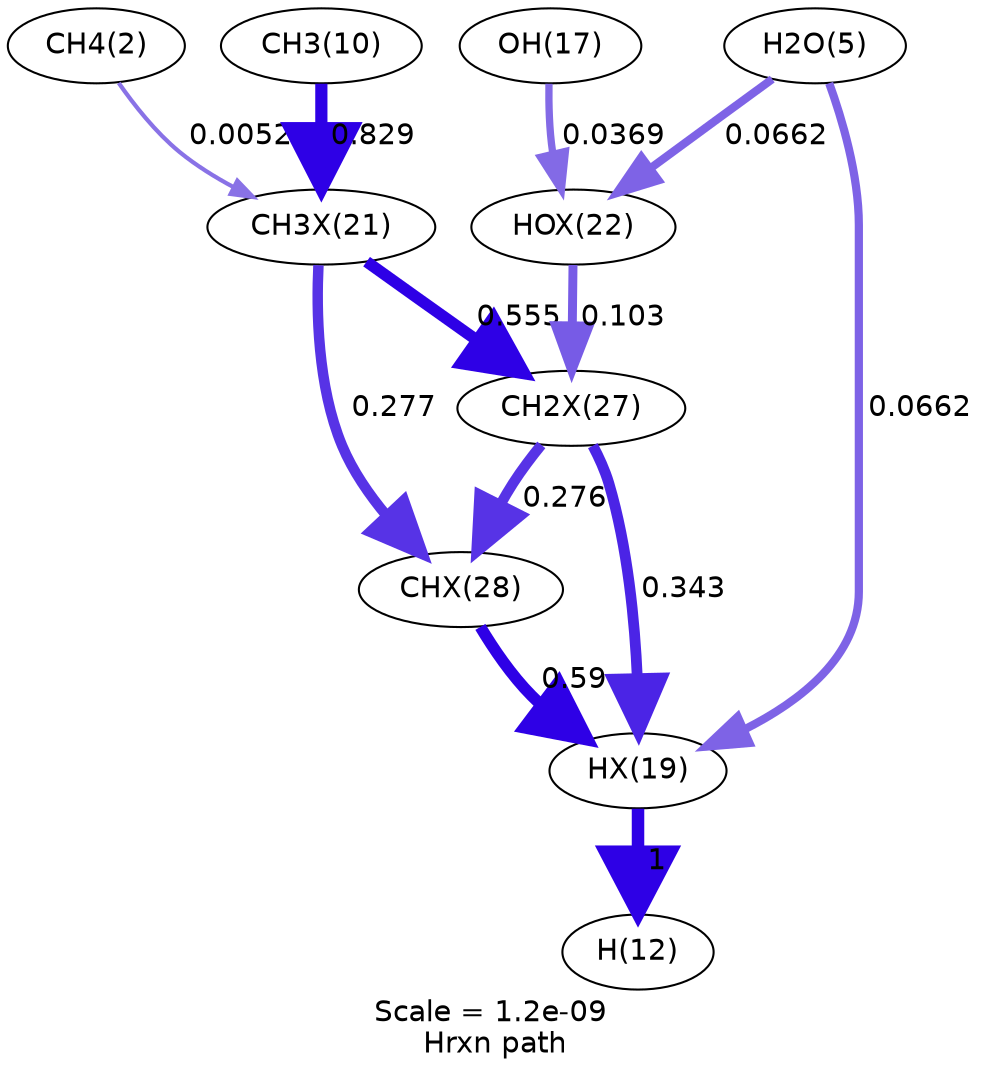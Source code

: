 digraph reaction_paths {
center=1;
s3 -> s25[fontname="Helvetica", style="setlinewidth(2.03)", arrowsize=1.02, color="0.7, 0.505, 0.9"
, label=" 0.00522"];
s23 -> s13[fontname="Helvetica", style="setlinewidth(6)", arrowsize=3, color="0.7, 1.5, 0.9"
, label=" 1"];
s6 -> s23[fontname="Helvetica", style="setlinewidth(3.95)", arrowsize=1.97, color="0.7, 0.566, 0.9"
, label=" 0.0662"];
s31 -> s23[fontname="Helvetica", style="setlinewidth(5.19)", arrowsize=2.6, color="0.7, 0.843, 0.9"
, label=" 0.343"];
s32 -> s23[fontname="Helvetica", style="setlinewidth(5.6)", arrowsize=2.8, color="0.7, 1.09, 0.9"
, label=" 0.59"];
s6 -> s26[fontname="Helvetica", style="setlinewidth(3.95)", arrowsize=1.97, color="0.7, 0.566, 0.9"
, label=" 0.0662"];
s18 -> s26[fontname="Helvetica", style="setlinewidth(3.51)", arrowsize=1.75, color="0.7, 0.537, 0.9"
, label=" 0.0369"];
s26 -> s31[fontname="Helvetica", style="setlinewidth(4.29)", arrowsize=2.14, color="0.7, 0.603, 0.9"
, label=" 0.103"];
s11 -> s25[fontname="Helvetica", style="setlinewidth(5.86)", arrowsize=2.93, color="0.7, 1.33, 0.9"
, label=" 0.829"];
s25 -> s31[fontname="Helvetica", style="setlinewidth(5.56)", arrowsize=2.78, color="0.7, 1.05, 0.9"
, label=" 0.555"];
s25 -> s32[fontname="Helvetica", style="setlinewidth(5.03)", arrowsize=2.52, color="0.7, 0.777, 0.9"
, label=" 0.277"];
s31 -> s32[fontname="Helvetica", style="setlinewidth(5.03)", arrowsize=2.51, color="0.7, 0.776, 0.9"
, label=" 0.276"];
s3 [ fontname="Helvetica", label="CH4(2)"];
s6 [ fontname="Helvetica", label="H2O(5)"];
s11 [ fontname="Helvetica", label="CH3(10)"];
s13 [ fontname="Helvetica", label="H(12)"];
s18 [ fontname="Helvetica", label="OH(17)"];
s23 [ fontname="Helvetica", label="HX(19)"];
s25 [ fontname="Helvetica", label="CH3X(21)"];
s26 [ fontname="Helvetica", label="HOX(22)"];
s31 [ fontname="Helvetica", label="CH2X(27)"];
s32 [ fontname="Helvetica", label="CHX(28)"];
 label = "Scale = 1.2e-09\l Hrxn path";
 fontname = "Helvetica";
}
